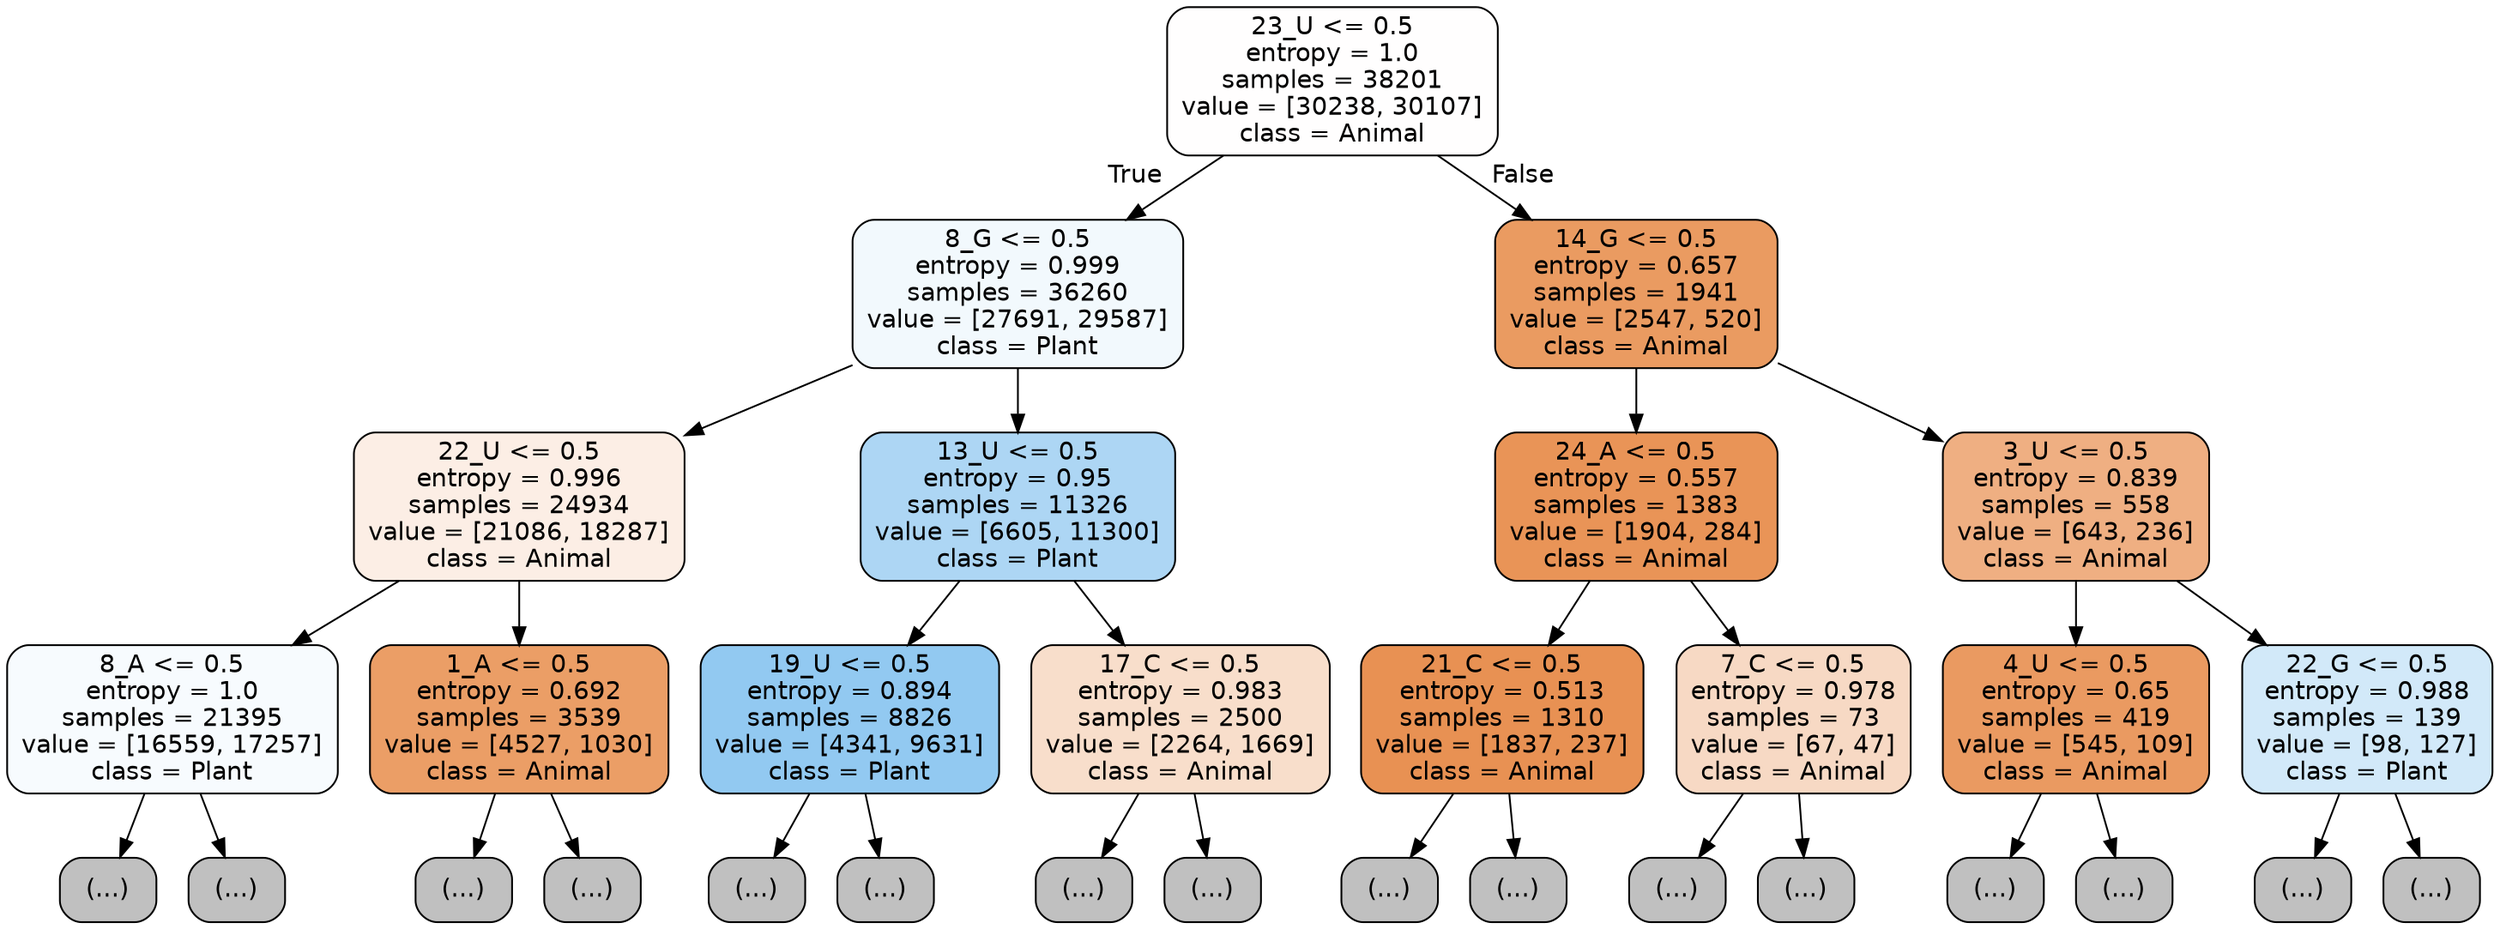 digraph Tree {
node [shape=box, style="filled, rounded", color="black", fontname="helvetica"] ;
edge [fontname="helvetica"] ;
0 [label="23_U <= 0.5\nentropy = 1.0\nsamples = 38201\nvalue = [30238, 30107]\nclass = Animal", fillcolor="#fffefe"] ;
1 [label="8_G <= 0.5\nentropy = 0.999\nsamples = 36260\nvalue = [27691, 29587]\nclass = Plant", fillcolor="#f2f9fd"] ;
0 -> 1 [labeldistance=2.5, labelangle=45, headlabel="True"] ;
2 [label="22_U <= 0.5\nentropy = 0.996\nsamples = 24934\nvalue = [21086, 18287]\nclass = Animal", fillcolor="#fceee5"] ;
1 -> 2 ;
3 [label="8_A <= 0.5\nentropy = 1.0\nsamples = 21395\nvalue = [16559, 17257]\nclass = Plant", fillcolor="#f7fbfe"] ;
2 -> 3 ;
4 [label="(...)", fillcolor="#C0C0C0"] ;
3 -> 4 ;
7133 [label="(...)", fillcolor="#C0C0C0"] ;
3 -> 7133 ;
10542 [label="1_A <= 0.5\nentropy = 0.692\nsamples = 3539\nvalue = [4527, 1030]\nclass = Animal", fillcolor="#eb9e66"] ;
2 -> 10542 ;
10543 [label="(...)", fillcolor="#C0C0C0"] ;
10542 -> 10543 ;
11626 [label="(...)", fillcolor="#C0C0C0"] ;
10542 -> 11626 ;
11923 [label="13_U <= 0.5\nentropy = 0.95\nsamples = 11326\nvalue = [6605, 11300]\nclass = Plant", fillcolor="#add6f4"] ;
1 -> 11923 ;
11924 [label="19_U <= 0.5\nentropy = 0.894\nsamples = 8826\nvalue = [4341, 9631]\nclass = Plant", fillcolor="#92c9f1"] ;
11923 -> 11924 ;
11925 [label="(...)", fillcolor="#C0C0C0"] ;
11924 -> 11925 ;
14202 [label="(...)", fillcolor="#C0C0C0"] ;
11924 -> 14202 ;
15015 [label="17_C <= 0.5\nentropy = 0.983\nsamples = 2500\nvalue = [2264, 1669]\nclass = Animal", fillcolor="#f8decb"] ;
11923 -> 15015 ;
15016 [label="(...)", fillcolor="#C0C0C0"] ;
15015 -> 15016 ;
15935 [label="(...)", fillcolor="#C0C0C0"] ;
15015 -> 15935 ;
16156 [label="14_G <= 0.5\nentropy = 0.657\nsamples = 1941\nvalue = [2547, 520]\nclass = Animal", fillcolor="#ea9b61"] ;
0 -> 16156 [labeldistance=2.5, labelangle=-45, headlabel="False"] ;
16157 [label="24_A <= 0.5\nentropy = 0.557\nsamples = 1383\nvalue = [1904, 284]\nclass = Animal", fillcolor="#e99457"] ;
16156 -> 16157 ;
16158 [label="21_C <= 0.5\nentropy = 0.513\nsamples = 1310\nvalue = [1837, 237]\nclass = Animal", fillcolor="#e89153"] ;
16157 -> 16158 ;
16159 [label="(...)", fillcolor="#C0C0C0"] ;
16158 -> 16159 ;
16532 [label="(...)", fillcolor="#C0C0C0"] ;
16158 -> 16532 ;
16621 [label="7_C <= 0.5\nentropy = 0.978\nsamples = 73\nvalue = [67, 47]\nclass = Animal", fillcolor="#f7d9c4"] ;
16157 -> 16621 ;
16622 [label="(...)", fillcolor="#C0C0C0"] ;
16621 -> 16622 ;
16657 [label="(...)", fillcolor="#C0C0C0"] ;
16621 -> 16657 ;
16670 [label="3_U <= 0.5\nentropy = 0.839\nsamples = 558\nvalue = [643, 236]\nclass = Animal", fillcolor="#efaf82"] ;
16156 -> 16670 ;
16671 [label="4_U <= 0.5\nentropy = 0.65\nsamples = 419\nvalue = [545, 109]\nclass = Animal", fillcolor="#ea9a61"] ;
16670 -> 16671 ;
16672 [label="(...)", fillcolor="#C0C0C0"] ;
16671 -> 16672 ;
16803 [label="(...)", fillcolor="#C0C0C0"] ;
16671 -> 16803 ;
16850 [label="22_G <= 0.5\nentropy = 0.988\nsamples = 139\nvalue = [98, 127]\nclass = Plant", fillcolor="#d2e9f9"] ;
16670 -> 16850 ;
16851 [label="(...)", fillcolor="#C0C0C0"] ;
16850 -> 16851 ;
16908 [label="(...)", fillcolor="#C0C0C0"] ;
16850 -> 16908 ;
}